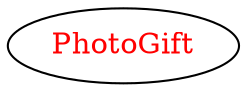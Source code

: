 digraph dependencyGraph {
 concentrate=true;
 ranksep="2.0";
 rankdir="LR"; 
 splines="ortho";
"PhotoGift" [fontcolor="red"];
}